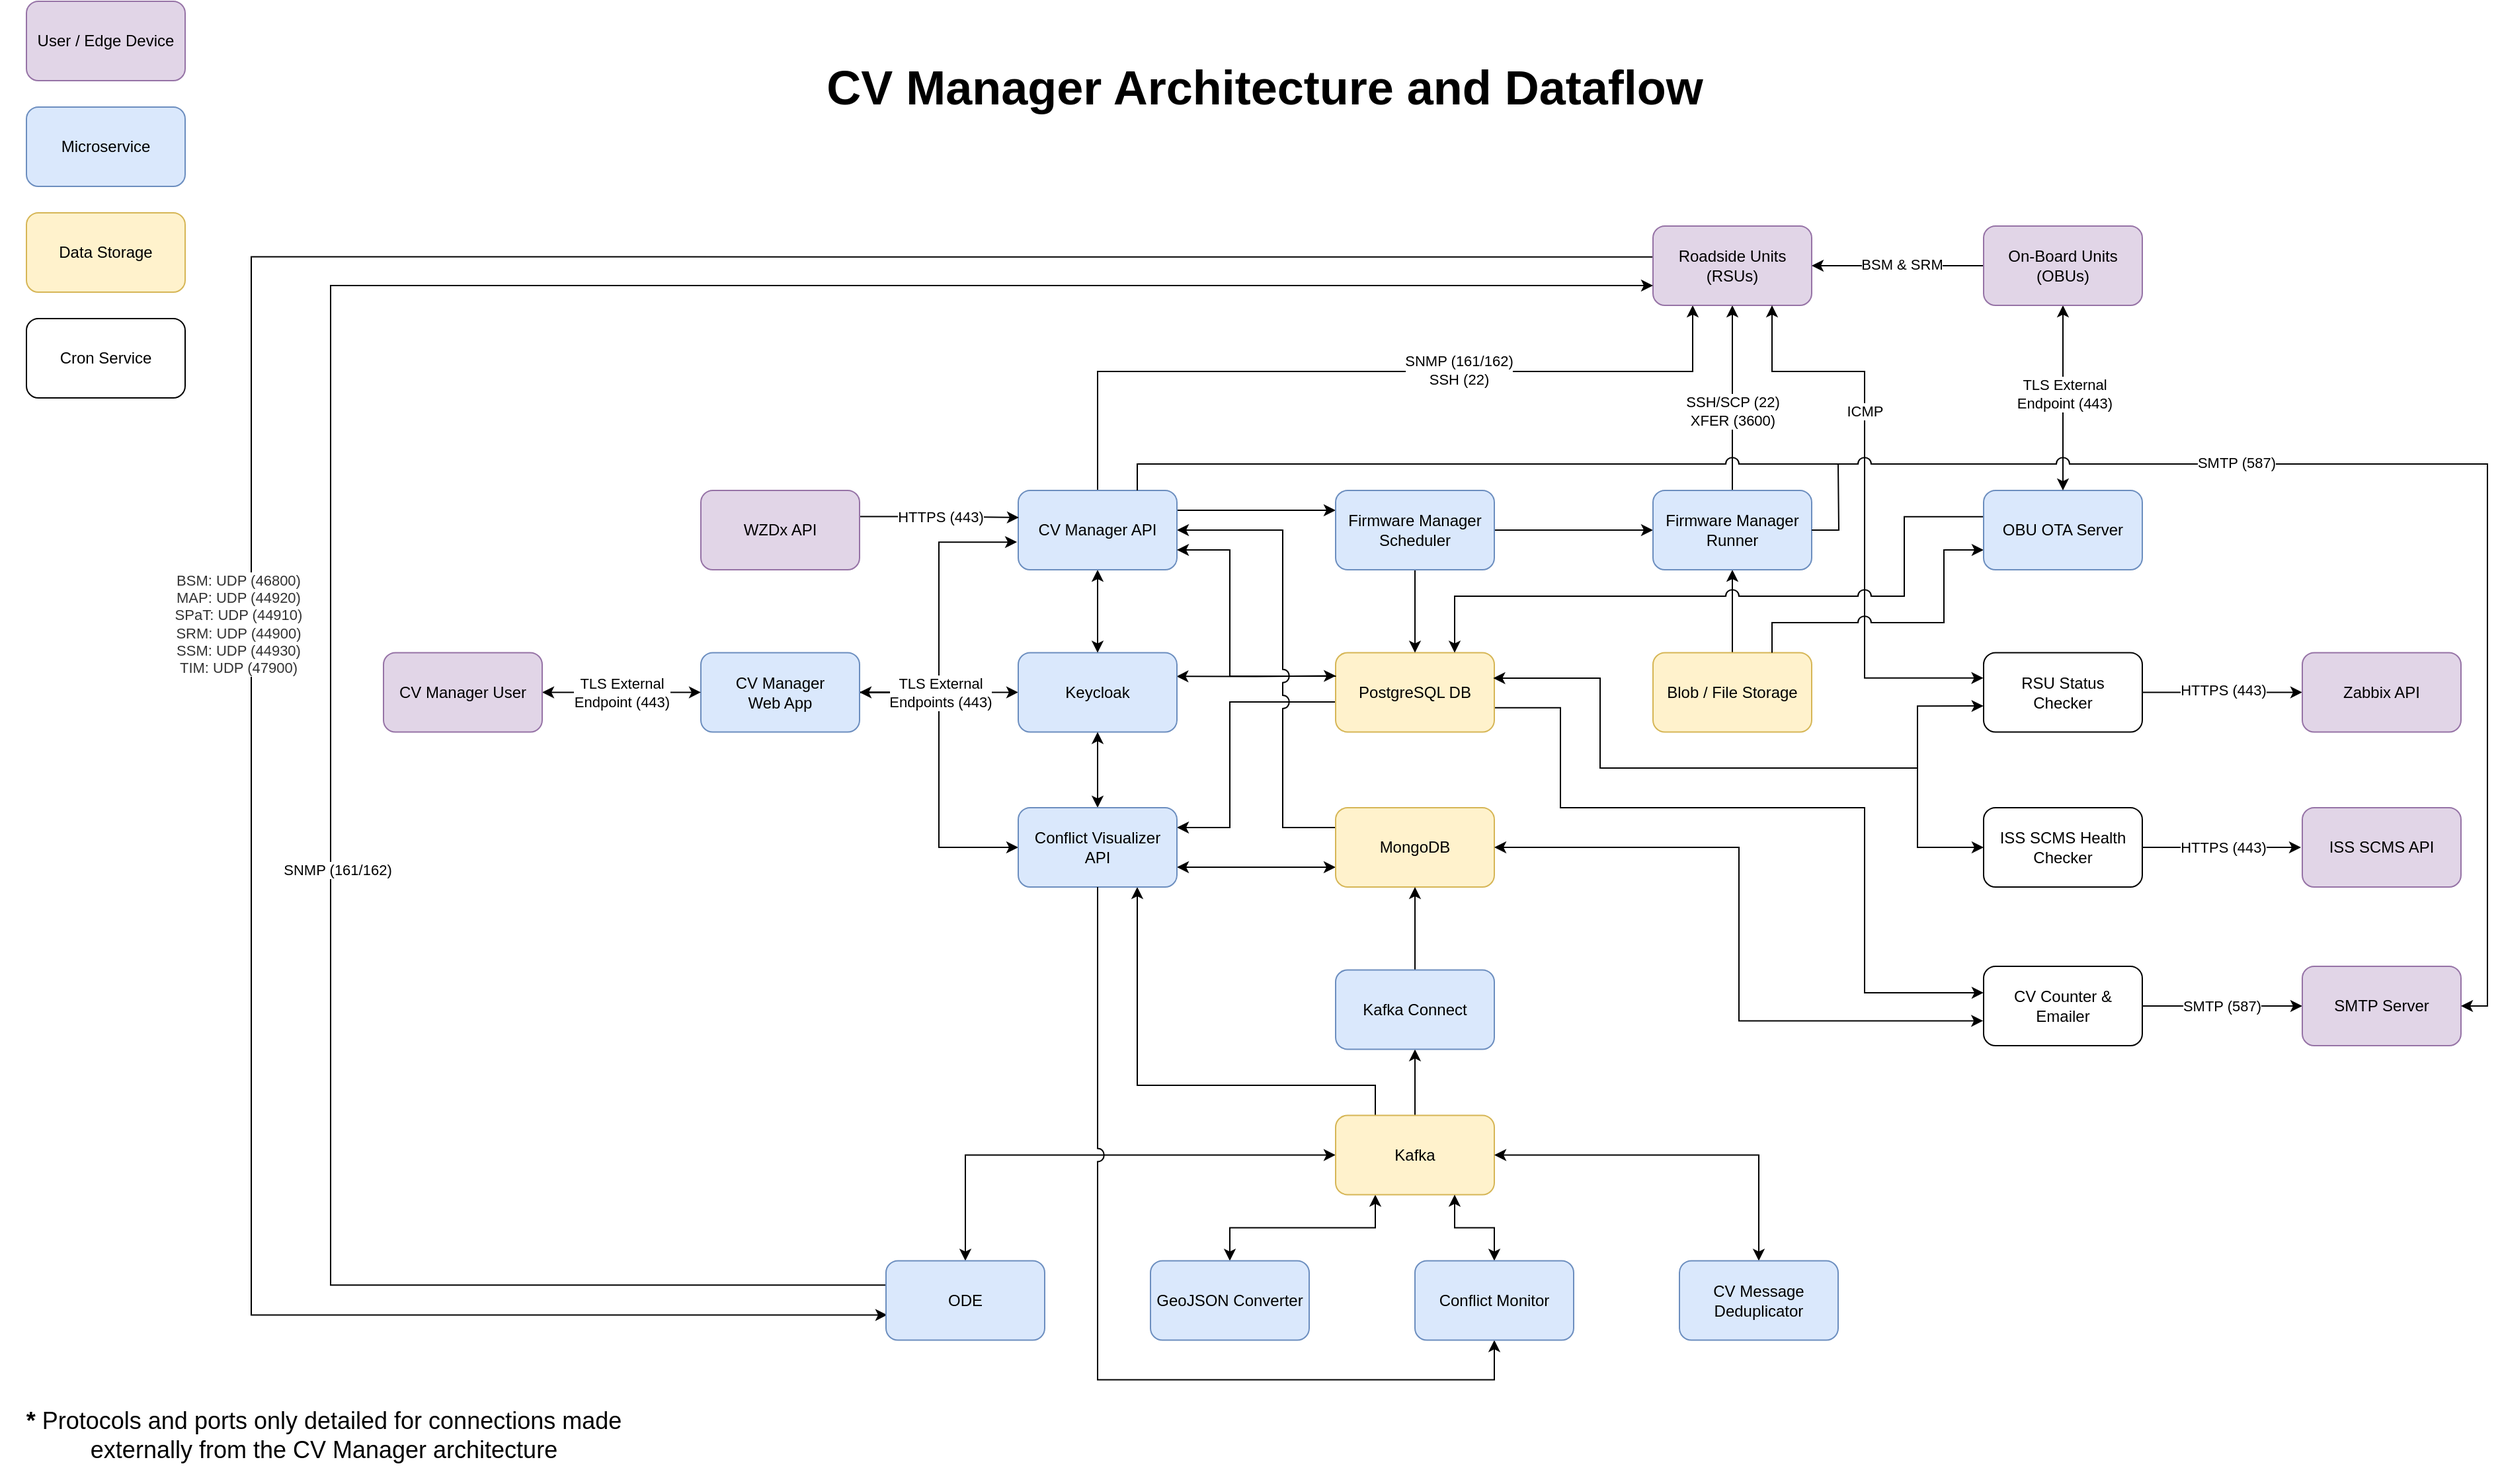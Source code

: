 <mxfile version="24.8.4">
  <diagram id="C5RBs43oDa-KdzZeNtuy" name="Page-1">
    <mxGraphModel dx="2009" dy="1281" grid="1" gridSize="10" guides="1" tooltips="1" connect="1" arrows="1" fold="1" page="1" pageScale="1" pageWidth="827" pageHeight="1169" math="0" shadow="0">
      <root>
        <mxCell id="WIyWlLk6GJQsqaUBKTNV-0" />
        <mxCell id="WIyWlLk6GJQsqaUBKTNV-1" parent="WIyWlLk6GJQsqaUBKTNV-0" />
        <mxCell id="ONZSr_W5btkvEp7k7fHP-24" style="edgeStyle=orthogonalEdgeStyle;rounded=0;orthogonalLoop=1;jettySize=auto;html=1;exitX=1;exitY=0.25;exitDx=0;exitDy=0;endArrow=none;endFill=0;jumpStyle=none;startArrow=classic;startFill=1;" parent="WIyWlLk6GJQsqaUBKTNV-1" source="JV4BwhDXAtdapII2j0i4-8" edge="1">
          <mxGeometry relative="1" as="geometry">
            <mxPoint x="1030" y="570" as="targetPoint" />
            <Array as="points">
              <mxPoint x="950" y="665" />
              <mxPoint x="950" y="570" />
            </Array>
          </mxGeometry>
        </mxCell>
        <mxCell id="ONZSr_W5btkvEp7k7fHP-5" style="edgeStyle=orthogonalEdgeStyle;rounded=0;orthogonalLoop=1;jettySize=auto;html=1;exitX=1;exitY=0.5;exitDx=0;exitDy=0;entryX=-0.008;entryY=0.651;entryDx=0;entryDy=0;entryPerimeter=0;" parent="WIyWlLk6GJQsqaUBKTNV-1" source="WIyWlLk6GJQsqaUBKTNV-3" target="JV4BwhDXAtdapII2j0i4-2" edge="1">
          <mxGeometry relative="1" as="geometry" />
        </mxCell>
        <mxCell id="ONZSr_W5btkvEp7k7fHP-6" style="edgeStyle=orthogonalEdgeStyle;rounded=0;orthogonalLoop=1;jettySize=auto;html=1;exitX=1;exitY=0.5;exitDx=0;exitDy=0;entryX=0;entryY=0.5;entryDx=0;entryDy=0;" parent="WIyWlLk6GJQsqaUBKTNV-1" source="WIyWlLk6GJQsqaUBKTNV-3" target="JV4BwhDXAtdapII2j0i4-0" edge="1">
          <mxGeometry relative="1" as="geometry" />
        </mxCell>
        <mxCell id="ONZSr_W5btkvEp7k7fHP-7" style="edgeStyle=orthogonalEdgeStyle;rounded=0;orthogonalLoop=1;jettySize=auto;html=1;exitX=1;exitY=0.5;exitDx=0;exitDy=0;entryX=0;entryY=0.5;entryDx=0;entryDy=0;startArrow=classic;startFill=1;" parent="WIyWlLk6GJQsqaUBKTNV-1" source="WIyWlLk6GJQsqaUBKTNV-3" target="JV4BwhDXAtdapII2j0i4-8" edge="1">
          <mxGeometry relative="1" as="geometry" />
        </mxCell>
        <mxCell id="ONZSr_W5btkvEp7k7fHP-40" value="TLS External&lt;br&gt;Endpoints (443)" style="edgeLabel;html=1;align=center;verticalAlign=middle;resizable=0;points=[];" parent="ONZSr_W5btkvEp7k7fHP-7" vertex="1" connectable="0">
          <mxGeometry x="-0.736" y="-2" relative="1" as="geometry">
            <mxPoint x="29" y="-2" as="offset" />
          </mxGeometry>
        </mxCell>
        <mxCell id="WIyWlLk6GJQsqaUBKTNV-3" value="CV Manager&lt;br&gt;Web App" style="rounded=1;whiteSpace=wrap;html=1;fontSize=12;glass=0;strokeWidth=1;shadow=0;fillColor=#dae8fc;strokeColor=#6c8ebf;" parent="WIyWlLk6GJQsqaUBKTNV-1" vertex="1">
          <mxGeometry x="550" y="532.73" width="120" height="60" as="geometry" />
        </mxCell>
        <mxCell id="ONZSr_W5btkvEp7k7fHP-15" style="edgeStyle=orthogonalEdgeStyle;rounded=0;orthogonalLoop=1;jettySize=auto;html=1;exitX=0.997;exitY=0.299;exitDx=0;exitDy=0;startArrow=classic;startFill=1;entryX=0.001;entryY=0.292;entryDx=0;entryDy=0;exitPerimeter=0;entryPerimeter=0;" parent="WIyWlLk6GJQsqaUBKTNV-1" source="JV4BwhDXAtdapII2j0i4-0" target="JV4BwhDXAtdapII2j0i4-4" edge="1">
          <mxGeometry relative="1" as="geometry" />
        </mxCell>
        <mxCell id="JV4BwhDXAtdapII2j0i4-0" value="Keycloak" style="rounded=1;whiteSpace=wrap;html=1;fontSize=12;glass=0;strokeWidth=1;shadow=0;fillColor=#dae8fc;strokeColor=#6c8ebf;" parent="WIyWlLk6GJQsqaUBKTNV-1" vertex="1">
          <mxGeometry x="790" y="532.73" width="120" height="60" as="geometry" />
        </mxCell>
        <mxCell id="JV4BwhDXAtdapII2j0i4-72" style="edgeStyle=orthogonalEdgeStyle;rounded=0;orthogonalLoop=1;jettySize=auto;html=1;exitX=0.5;exitY=0;exitDx=0;exitDy=0;" parent="WIyWlLk6GJQsqaUBKTNV-1" source="JV4BwhDXAtdapII2j0i4-2" edge="1">
          <mxGeometry relative="1" as="geometry">
            <Array as="points">
              <mxPoint x="850" y="320" />
              <mxPoint x="1300" y="320" />
              <mxPoint x="1300" y="270" />
            </Array>
            <mxPoint x="850" y="400" as="sourcePoint" />
            <mxPoint x="1300" y="270" as="targetPoint" />
          </mxGeometry>
        </mxCell>
        <mxCell id="JV4BwhDXAtdapII2j0i4-76" value="SNMP (161/162)&lt;br&gt;SSH (22)" style="edgeLabel;html=1;align=center;verticalAlign=middle;resizable=0;points=[];" parent="JV4BwhDXAtdapII2j0i4-72" vertex="1" connectable="0">
          <mxGeometry x="0.229" y="1" relative="1" as="geometry">
            <mxPoint as="offset" />
          </mxGeometry>
        </mxCell>
        <mxCell id="ONZSr_W5btkvEp7k7fHP-11" style="edgeStyle=orthogonalEdgeStyle;rounded=0;orthogonalLoop=1;jettySize=auto;html=1;exitX=0.5;exitY=1;exitDx=0;exitDy=0;entryX=0.5;entryY=0;entryDx=0;entryDy=0;startArrow=classic;startFill=1;endArrow=classic;endFill=1;" parent="WIyWlLk6GJQsqaUBKTNV-1" source="JV4BwhDXAtdapII2j0i4-2" target="JV4BwhDXAtdapII2j0i4-0" edge="1">
          <mxGeometry relative="1" as="geometry" />
        </mxCell>
        <mxCell id="ONZSr_W5btkvEp7k7fHP-13" style="edgeStyle=orthogonalEdgeStyle;rounded=0;orthogonalLoop=1;jettySize=auto;html=1;exitX=1;exitY=0.25;exitDx=0;exitDy=0;entryX=0;entryY=0.25;entryDx=0;entryDy=0;" parent="WIyWlLk6GJQsqaUBKTNV-1" source="JV4BwhDXAtdapII2j0i4-2" target="JV4BwhDXAtdapII2j0i4-13" edge="1">
          <mxGeometry relative="1" as="geometry" />
        </mxCell>
        <mxCell id="ONZSr_W5btkvEp7k7fHP-23" style="edgeStyle=orthogonalEdgeStyle;rounded=0;orthogonalLoop=1;jettySize=auto;html=1;exitX=1;exitY=0.5;exitDx=0;exitDy=0;entryX=0;entryY=0.25;entryDx=0;entryDy=0;jumpStyle=arc;jumpSize=10;startArrow=classic;startFill=1;endArrow=none;endFill=0;" parent="WIyWlLk6GJQsqaUBKTNV-1" source="JV4BwhDXAtdapII2j0i4-2" target="JV4BwhDXAtdapII2j0i4-23" edge="1">
          <mxGeometry relative="1" as="geometry">
            <Array as="points">
              <mxPoint x="990" y="440" />
              <mxPoint x="990" y="665" />
            </Array>
          </mxGeometry>
        </mxCell>
        <mxCell id="JV4BwhDXAtdapII2j0i4-2" value="CV Manager API" style="rounded=1;whiteSpace=wrap;html=1;fontSize=12;glass=0;strokeWidth=1;shadow=0;fillColor=#dae8fc;strokeColor=#6c8ebf;" parent="WIyWlLk6GJQsqaUBKTNV-1" vertex="1">
          <mxGeometry x="790" y="410" width="120" height="60" as="geometry" />
        </mxCell>
        <mxCell id="ONZSr_W5btkvEp7k7fHP-31" style="edgeStyle=orthogonalEdgeStyle;rounded=0;orthogonalLoop=1;jettySize=auto;html=1;exitX=1.003;exitY=0.695;exitDx=0;exitDy=0;entryX=0;entryY=0.333;entryDx=0;entryDy=0;endArrow=classic;endFill=1;startArrow=none;startFill=0;exitPerimeter=0;entryPerimeter=0;" parent="WIyWlLk6GJQsqaUBKTNV-1" source="JV4BwhDXAtdapII2j0i4-4" target="JV4BwhDXAtdapII2j0i4-45" edge="1">
          <mxGeometry relative="1" as="geometry">
            <mxPoint x="1270" y="690" as="targetPoint" />
            <Array as="points">
              <mxPoint x="1200" y="574" />
              <mxPoint x="1200" y="650" />
              <mxPoint x="1430" y="650" />
              <mxPoint x="1430" y="790" />
            </Array>
          </mxGeometry>
        </mxCell>
        <mxCell id="JV4BwhDXAtdapII2j0i4-4" value="PostgreSQL DB" style="rounded=1;whiteSpace=wrap;html=1;fontSize=12;glass=0;strokeWidth=1;shadow=0;fillColor=#fff2cc;strokeColor=#d6b656;" parent="WIyWlLk6GJQsqaUBKTNV-1" vertex="1">
          <mxGeometry x="1030" y="532.73" width="120" height="60" as="geometry" />
        </mxCell>
        <mxCell id="ONZSr_W5btkvEp7k7fHP-12" style="edgeStyle=orthogonalEdgeStyle;rounded=0;orthogonalLoop=1;jettySize=auto;html=1;exitX=0.5;exitY=0;exitDx=0;exitDy=0;entryX=0.5;entryY=1;entryDx=0;entryDy=0;startArrow=classic;startFill=1;endArrow=classic;endFill=1;" parent="WIyWlLk6GJQsqaUBKTNV-1" source="JV4BwhDXAtdapII2j0i4-8" target="JV4BwhDXAtdapII2j0i4-0" edge="1">
          <mxGeometry relative="1" as="geometry" />
        </mxCell>
        <mxCell id="ONZSr_W5btkvEp7k7fHP-18" style="edgeStyle=orthogonalEdgeStyle;rounded=0;orthogonalLoop=1;jettySize=auto;html=1;exitX=1;exitY=0.75;exitDx=0;exitDy=0;entryX=0;entryY=0.75;entryDx=0;entryDy=0;startArrow=classic;startFill=1;" parent="WIyWlLk6GJQsqaUBKTNV-1" source="JV4BwhDXAtdapII2j0i4-8" target="JV4BwhDXAtdapII2j0i4-23" edge="1">
          <mxGeometry relative="1" as="geometry" />
        </mxCell>
        <mxCell id="ONZSr_W5btkvEp7k7fHP-26" style="edgeStyle=orthogonalEdgeStyle;rounded=0;orthogonalLoop=1;jettySize=auto;html=1;exitX=0.75;exitY=1;exitDx=0;exitDy=0;entryX=0.25;entryY=0;entryDx=0;entryDy=0;startArrow=classic;startFill=1;endArrow=none;endFill=0;" parent="WIyWlLk6GJQsqaUBKTNV-1" source="JV4BwhDXAtdapII2j0i4-8" target="JV4BwhDXAtdapII2j0i4-98" edge="1">
          <mxGeometry relative="1" as="geometry">
            <Array as="points">
              <mxPoint x="880" y="860" />
              <mxPoint x="1060" y="860" />
            </Array>
          </mxGeometry>
        </mxCell>
        <mxCell id="JV4BwhDXAtdapII2j0i4-8" value="Conflict Visualizer&lt;br&gt;API" style="rounded=1;whiteSpace=wrap;html=1;fontSize=12;glass=0;strokeWidth=1;shadow=0;fillColor=#dae8fc;strokeColor=#6c8ebf;" parent="WIyWlLk6GJQsqaUBKTNV-1" vertex="1">
          <mxGeometry x="790" y="650" width="120" height="60" as="geometry" />
        </mxCell>
        <mxCell id="JV4BwhDXAtdapII2j0i4-67" style="edgeStyle=orthogonalEdgeStyle;rounded=0;orthogonalLoop=1;jettySize=auto;html=1;exitX=1;exitY=0.5;exitDx=0;exitDy=0;entryX=0;entryY=0.5;entryDx=0;entryDy=0;" parent="WIyWlLk6GJQsqaUBKTNV-1" source="JV4BwhDXAtdapII2j0i4-13" target="JV4BwhDXAtdapII2j0i4-14" edge="1">
          <mxGeometry relative="1" as="geometry" />
        </mxCell>
        <mxCell id="ONZSr_W5btkvEp7k7fHP-14" style="edgeStyle=orthogonalEdgeStyle;rounded=0;orthogonalLoop=1;jettySize=auto;html=1;exitX=0.5;exitY=1;exitDx=0;exitDy=0;entryX=0.5;entryY=0;entryDx=0;entryDy=0;" parent="WIyWlLk6GJQsqaUBKTNV-1" source="JV4BwhDXAtdapII2j0i4-13" target="JV4BwhDXAtdapII2j0i4-4" edge="1">
          <mxGeometry relative="1" as="geometry" />
        </mxCell>
        <mxCell id="JV4BwhDXAtdapII2j0i4-13" value="Firmware Manager Scheduler" style="rounded=1;whiteSpace=wrap;html=1;fontSize=12;glass=0;strokeWidth=1;shadow=0;fillColor=#dae8fc;strokeColor=#6c8ebf;" parent="WIyWlLk6GJQsqaUBKTNV-1" vertex="1">
          <mxGeometry x="1030" y="410" width="120" height="60" as="geometry" />
        </mxCell>
        <mxCell id="JV4BwhDXAtdapII2j0i4-71" style="edgeStyle=orthogonalEdgeStyle;rounded=0;orthogonalLoop=1;jettySize=auto;html=1;exitX=0.5;exitY=0;exitDx=0;exitDy=0;entryX=0.5;entryY=1;entryDx=0;entryDy=0;" parent="WIyWlLk6GJQsqaUBKTNV-1" source="JV4BwhDXAtdapII2j0i4-14" target="JV4BwhDXAtdapII2j0i4-17" edge="1">
          <mxGeometry relative="1" as="geometry">
            <Array as="points" />
          </mxGeometry>
        </mxCell>
        <mxCell id="JV4BwhDXAtdapII2j0i4-77" value="SSH/SCP (22)&lt;br&gt;XFER (3600)" style="edgeLabel;html=1;align=center;verticalAlign=middle;resizable=0;points=[];" parent="JV4BwhDXAtdapII2j0i4-71" vertex="1" connectable="0">
          <mxGeometry x="0.53" relative="1" as="geometry">
            <mxPoint y="47" as="offset" />
          </mxGeometry>
        </mxCell>
        <mxCell id="ONZSr_W5btkvEp7k7fHP-38" style="edgeStyle=orthogonalEdgeStyle;rounded=0;orthogonalLoop=1;jettySize=auto;html=1;exitX=0.5;exitY=1;exitDx=0;exitDy=0;entryX=0.5;entryY=0;entryDx=0;entryDy=0;startArrow=classic;startFill=1;endArrow=none;endFill=0;" parent="WIyWlLk6GJQsqaUBKTNV-1" source="JV4BwhDXAtdapII2j0i4-14" target="JV4BwhDXAtdapII2j0i4-19" edge="1">
          <mxGeometry relative="1" as="geometry" />
        </mxCell>
        <mxCell id="JV4BwhDXAtdapII2j0i4-14" value="Firmware Manager Runner" style="rounded=1;whiteSpace=wrap;html=1;fontSize=12;glass=0;strokeWidth=1;shadow=0;fillColor=#dae8fc;strokeColor=#6c8ebf;" parent="WIyWlLk6GJQsqaUBKTNV-1" vertex="1">
          <mxGeometry x="1270" y="410" width="120" height="60" as="geometry" />
        </mxCell>
        <mxCell id="JV4BwhDXAtdapII2j0i4-117" style="edgeStyle=orthogonalEdgeStyle;rounded=0;orthogonalLoop=1;jettySize=auto;html=1;exitX=0.003;exitY=0.389;exitDx=0;exitDy=0;entryX=0.008;entryY=0.683;entryDx=0;entryDy=0;exitPerimeter=0;entryPerimeter=0;" parent="WIyWlLk6GJQsqaUBKTNV-1" source="JV4BwhDXAtdapII2j0i4-17" target="JV4BwhDXAtdapII2j0i4-96" edge="1">
          <mxGeometry relative="1" as="geometry">
            <Array as="points">
              <mxPoint x="210" y="233" />
              <mxPoint x="210" y="1034" />
            </Array>
          </mxGeometry>
        </mxCell>
        <mxCell id="JV4BwhDXAtdapII2j0i4-118" value="&lt;span data-lucid-content=&quot;{&amp;quot;t&amp;quot;:&amp;quot;BSM: UDP/46800 MAP: UDP/44920 SPaT: UDP/44910 SRM: UDP/44900 SSM: UDP/44930 TIM: UDP/47900&amp;quot;,&amp;quot;m&amp;quot;:[{&amp;quot;s&amp;quot;:0,&amp;quot;n&amp;quot;:&amp;quot;a&amp;quot;,&amp;quot;v&amp;quot;:&amp;quot;center&amp;quot;},{&amp;quot;s&amp;quot;:0,&amp;quot;n&amp;quot;:&amp;quot;c&amp;quot;,&amp;quot;v&amp;quot;:&amp;quot;333333ff&amp;quot;,&amp;quot;e&amp;quot;:90}]}&quot; data-lucid-type=&quot;application/vnd.lucid.text&quot;&gt;&lt;span style=&quot;color:#333333;&quot;&gt;BSM: UDP (46800)&lt;br&gt;MAP: UDP (44920)&lt;br&gt;SPaT: UDP (44910)&lt;br&gt;SRM: UDP (44900)&lt;br&gt;SSM: UDP (44930)&lt;br&gt;TIM: UDP (47900)&lt;/span&gt;&lt;/span&gt;" style="edgeLabel;html=1;align=center;verticalAlign=middle;resizable=0;points=[];" parent="JV4BwhDXAtdapII2j0i4-117" vertex="1" connectable="0">
          <mxGeometry x="0.381" y="-4" relative="1" as="geometry">
            <mxPoint x="-6" y="-279" as="offset" />
          </mxGeometry>
        </mxCell>
        <mxCell id="JV4BwhDXAtdapII2j0i4-17" value="Roadside Units (RSUs)" style="rounded=1;whiteSpace=wrap;html=1;fontSize=12;glass=0;strokeWidth=1;shadow=0;fillColor=#e1d5e7;strokeColor=#9673a6;" parent="WIyWlLk6GJQsqaUBKTNV-1" vertex="1">
          <mxGeometry x="1270" y="210" width="120" height="60" as="geometry" />
        </mxCell>
        <mxCell id="JV4BwhDXAtdapII2j0i4-19" value="Blob / File Storage" style="rounded=1;whiteSpace=wrap;html=1;fontSize=12;glass=0;strokeWidth=1;shadow=0;fillColor=#fff2cc;strokeColor=#d6b656;" parent="WIyWlLk6GJQsqaUBKTNV-1" vertex="1">
          <mxGeometry x="1270" y="532.73" width="120" height="60" as="geometry" />
        </mxCell>
        <mxCell id="JV4BwhDXAtdapII2j0i4-23" value="MongoDB" style="rounded=1;whiteSpace=wrap;html=1;fontSize=12;glass=0;strokeWidth=1;shadow=0;fillColor=#fff2cc;strokeColor=#d6b656;" parent="WIyWlLk6GJQsqaUBKTNV-1" vertex="1">
          <mxGeometry x="1030" y="650" width="120" height="60" as="geometry" />
        </mxCell>
        <mxCell id="ONZSr_W5btkvEp7k7fHP-2" style="edgeStyle=orthogonalEdgeStyle;rounded=0;orthogonalLoop=1;jettySize=auto;html=1;exitX=1;exitY=0.5;exitDx=0;exitDy=0;entryX=0;entryY=0.5;entryDx=0;entryDy=0;startArrow=classic;startFill=1;endArrow=classic;endFill=1;" parent="WIyWlLk6GJQsqaUBKTNV-1" source="JV4BwhDXAtdapII2j0i4-26" target="WIyWlLk6GJQsqaUBKTNV-3" edge="1">
          <mxGeometry relative="1" as="geometry" />
        </mxCell>
        <mxCell id="ONZSr_W5btkvEp7k7fHP-3" value="TLS External&lt;br&gt;Endpoint (443)" style="edgeLabel;html=1;align=center;verticalAlign=middle;resizable=0;points=[];" parent="ONZSr_W5btkvEp7k7fHP-2" vertex="1" connectable="0">
          <mxGeometry x="0.033" y="-2" relative="1" as="geometry">
            <mxPoint x="-2" y="-2" as="offset" />
          </mxGeometry>
        </mxCell>
        <mxCell id="JV4BwhDXAtdapII2j0i4-26" value="CV Manager User" style="rounded=1;whiteSpace=wrap;html=1;fontSize=12;glass=0;strokeWidth=1;shadow=0;fillColor=#e1d5e7;strokeColor=#9673a6;" parent="WIyWlLk6GJQsqaUBKTNV-1" vertex="1">
          <mxGeometry x="310" y="532.73" width="120" height="60" as="geometry" />
        </mxCell>
        <mxCell id="JV4BwhDXAtdapII2j0i4-86" style="edgeStyle=orthogonalEdgeStyle;rounded=0;orthogonalLoop=1;jettySize=auto;html=1;exitX=1;exitY=0.5;exitDx=0;exitDy=0;entryX=0;entryY=0.5;entryDx=0;entryDy=0;" parent="WIyWlLk6GJQsqaUBKTNV-1" source="JV4BwhDXAtdapII2j0i4-43" target="JV4BwhDXAtdapII2j0i4-85" edge="1">
          <mxGeometry relative="1" as="geometry" />
        </mxCell>
        <mxCell id="JV4BwhDXAtdapII2j0i4-87" value="HTTPS (443)" style="edgeLabel;html=1;align=center;verticalAlign=middle;resizable=0;points=[];" parent="JV4BwhDXAtdapII2j0i4-86" vertex="1" connectable="0">
          <mxGeometry x="0.008" y="2" relative="1" as="geometry">
            <mxPoint as="offset" />
          </mxGeometry>
        </mxCell>
        <mxCell id="JV4BwhDXAtdapII2j0i4-88" style="edgeStyle=orthogonalEdgeStyle;rounded=0;orthogonalLoop=1;jettySize=auto;html=1;entryX=0.75;entryY=1;entryDx=0;entryDy=0;startArrow=classic;startFill=1;exitX=-0.002;exitY=0.32;exitDx=0;exitDy=0;exitPerimeter=0;" parent="WIyWlLk6GJQsqaUBKTNV-1" source="JV4BwhDXAtdapII2j0i4-43" target="JV4BwhDXAtdapII2j0i4-17" edge="1">
          <mxGeometry relative="1" as="geometry">
            <Array as="points">
              <mxPoint x="1430" y="552" />
              <mxPoint x="1430" y="320" />
              <mxPoint x="1360" y="320" />
            </Array>
            <mxPoint x="1470" y="574" as="sourcePoint" />
          </mxGeometry>
        </mxCell>
        <mxCell id="JV4BwhDXAtdapII2j0i4-94" value="ICMP" style="edgeLabel;html=1;align=center;verticalAlign=middle;resizable=0;points=[];" parent="JV4BwhDXAtdapII2j0i4-88" vertex="1" connectable="0">
          <mxGeometry x="-0.352" y="-5" relative="1" as="geometry">
            <mxPoint x="-5" y="-149" as="offset" />
          </mxGeometry>
        </mxCell>
        <mxCell id="ONZSr_W5btkvEp7k7fHP-32" style="edgeStyle=orthogonalEdgeStyle;rounded=0;orthogonalLoop=1;jettySize=auto;html=1;entryX=0.993;entryY=0.315;entryDx=0;entryDy=0;endArrow=classic;endFill=1;startArrow=classic;startFill=1;exitX=-0.001;exitY=0.672;exitDx=0;exitDy=0;exitPerimeter=0;entryPerimeter=0;" parent="WIyWlLk6GJQsqaUBKTNV-1" source="JV4BwhDXAtdapII2j0i4-43" target="JV4BwhDXAtdapII2j0i4-4" edge="1">
          <mxGeometry relative="1" as="geometry">
            <mxPoint x="1519" y="570" as="sourcePoint" />
            <Array as="points">
              <mxPoint x="1470" y="573" />
              <mxPoint x="1470" y="620" />
              <mxPoint x="1230" y="620" />
              <mxPoint x="1230" y="552" />
              <mxPoint x="1149" y="552" />
            </Array>
          </mxGeometry>
        </mxCell>
        <mxCell id="JV4BwhDXAtdapII2j0i4-43" value="RSU Status&lt;br&gt;Checker" style="rounded=1;whiteSpace=wrap;html=1;fontSize=12;glass=0;strokeWidth=1;shadow=0;" parent="WIyWlLk6GJQsqaUBKTNV-1" vertex="1">
          <mxGeometry x="1520" y="532.73" width="120" height="60" as="geometry" />
        </mxCell>
        <mxCell id="ONZSr_W5btkvEp7k7fHP-36" style="edgeStyle=orthogonalEdgeStyle;rounded=0;orthogonalLoop=1;jettySize=auto;html=1;exitX=0;exitY=0.75;exitDx=0;exitDy=0;entryX=0.75;entryY=0;entryDx=0;entryDy=0;jumpStyle=arc;jumpSize=10;startArrow=classic;startFill=1;endArrow=none;endFill=0;" parent="WIyWlLk6GJQsqaUBKTNV-1" source="JV4BwhDXAtdapII2j0i4-44" target="JV4BwhDXAtdapII2j0i4-19" edge="1">
          <mxGeometry relative="1" as="geometry">
            <Array as="points">
              <mxPoint x="1490" y="455" />
              <mxPoint x="1490" y="510" />
              <mxPoint x="1360" y="510" />
            </Array>
          </mxGeometry>
        </mxCell>
        <mxCell id="ONZSr_W5btkvEp7k7fHP-37" style="edgeStyle=orthogonalEdgeStyle;rounded=0;orthogonalLoop=1;jettySize=auto;html=1;entryX=0.75;entryY=0;entryDx=0;entryDy=0;jumpStyle=arc;jumpSize=10;exitX=0.007;exitY=0.332;exitDx=0;exitDy=0;exitPerimeter=0;" parent="WIyWlLk6GJQsqaUBKTNV-1" source="JV4BwhDXAtdapII2j0i4-44" target="JV4BwhDXAtdapII2j0i4-4" edge="1">
          <mxGeometry relative="1" as="geometry">
            <mxPoint x="1519" y="430" as="sourcePoint" />
            <Array as="points">
              <mxPoint x="1460" y="430" />
              <mxPoint x="1460" y="490" />
              <mxPoint x="1120" y="490" />
            </Array>
          </mxGeometry>
        </mxCell>
        <mxCell id="JV4BwhDXAtdapII2j0i4-44" value="OBU OTA Server" style="rounded=1;whiteSpace=wrap;html=1;fontSize=12;glass=0;strokeWidth=1;shadow=0;fillColor=#dae8fc;strokeColor=#6c8ebf;" parent="WIyWlLk6GJQsqaUBKTNV-1" vertex="1">
          <mxGeometry x="1520" y="410" width="120" height="60" as="geometry" />
        </mxCell>
        <mxCell id="JV4BwhDXAtdapII2j0i4-83" style="edgeStyle=orthogonalEdgeStyle;rounded=0;orthogonalLoop=1;jettySize=auto;html=1;exitX=1;exitY=0.5;exitDx=0;exitDy=0;entryX=0;entryY=0.5;entryDx=0;entryDy=0;" parent="WIyWlLk6GJQsqaUBKTNV-1" source="JV4BwhDXAtdapII2j0i4-45" target="JV4BwhDXAtdapII2j0i4-82" edge="1">
          <mxGeometry relative="1" as="geometry" />
        </mxCell>
        <mxCell id="JV4BwhDXAtdapII2j0i4-84" value="SMTP (587)" style="edgeLabel;html=1;align=center;verticalAlign=middle;resizable=0;points=[];" parent="JV4BwhDXAtdapII2j0i4-83" vertex="1" connectable="0">
          <mxGeometry x="-0.127" relative="1" as="geometry">
            <mxPoint x="7" as="offset" />
          </mxGeometry>
        </mxCell>
        <mxCell id="JV4BwhDXAtdapII2j0i4-45" value="CV Counter &amp;amp; Emailer" style="rounded=1;whiteSpace=wrap;html=1;fontSize=12;glass=0;strokeWidth=1;shadow=0;" parent="WIyWlLk6GJQsqaUBKTNV-1" vertex="1">
          <mxGeometry x="1520" y="770" width="120" height="60" as="geometry" />
        </mxCell>
        <mxCell id="JV4BwhDXAtdapII2j0i4-69" style="edgeStyle=orthogonalEdgeStyle;rounded=0;orthogonalLoop=1;jettySize=auto;html=1;exitX=0.5;exitY=1;exitDx=0;exitDy=0;entryX=0.5;entryY=0;entryDx=0;entryDy=0;startArrow=classic;startFill=1;" parent="WIyWlLk6GJQsqaUBKTNV-1" source="JV4BwhDXAtdapII2j0i4-49" target="JV4BwhDXAtdapII2j0i4-44" edge="1">
          <mxGeometry relative="1" as="geometry" />
        </mxCell>
        <mxCell id="JV4BwhDXAtdapII2j0i4-70" value="TLS External&lt;br&gt;Endpoint (443)" style="edgeLabel;html=1;align=center;verticalAlign=middle;resizable=0;points=[];" parent="JV4BwhDXAtdapII2j0i4-69" vertex="1" connectable="0">
          <mxGeometry x="-0.04" y="1" relative="1" as="geometry">
            <mxPoint as="offset" />
          </mxGeometry>
        </mxCell>
        <mxCell id="ONZSr_W5btkvEp7k7fHP-0" style="edgeStyle=orthogonalEdgeStyle;rounded=0;orthogonalLoop=1;jettySize=auto;html=1;exitX=0;exitY=0.5;exitDx=0;exitDy=0;entryX=1;entryY=0.5;entryDx=0;entryDy=0;" parent="WIyWlLk6GJQsqaUBKTNV-1" source="JV4BwhDXAtdapII2j0i4-49" target="JV4BwhDXAtdapII2j0i4-17" edge="1">
          <mxGeometry relative="1" as="geometry" />
        </mxCell>
        <mxCell id="ONZSr_W5btkvEp7k7fHP-1" value="BSM &amp;amp; SRM" style="edgeLabel;html=1;align=center;verticalAlign=middle;resizable=0;points=[];" parent="ONZSr_W5btkvEp7k7fHP-0" vertex="1" connectable="0">
          <mxGeometry x="0.196" relative="1" as="geometry">
            <mxPoint x="15" y="-1" as="offset" />
          </mxGeometry>
        </mxCell>
        <mxCell id="JV4BwhDXAtdapII2j0i4-49" value="On-Board Units (OBUs)" style="rounded=1;whiteSpace=wrap;html=1;fontSize=12;glass=0;strokeWidth=1;shadow=0;fillColor=#e1d5e7;strokeColor=#9673a6;" parent="WIyWlLk6GJQsqaUBKTNV-1" vertex="1">
          <mxGeometry x="1520" y="210" width="120" height="60" as="geometry" />
        </mxCell>
        <mxCell id="JV4BwhDXAtdapII2j0i4-50" value="User / Edge Device" style="rounded=1;whiteSpace=wrap;html=1;fontSize=12;glass=0;strokeWidth=1;shadow=0;fillColor=#e1d5e7;strokeColor=#9673a6;" parent="WIyWlLk6GJQsqaUBKTNV-1" vertex="1">
          <mxGeometry x="40" y="40" width="120" height="60" as="geometry" />
        </mxCell>
        <mxCell id="JV4BwhDXAtdapII2j0i4-51" value="Microservice" style="rounded=1;whiteSpace=wrap;html=1;fontSize=12;glass=0;strokeWidth=1;shadow=0;fillColor=#dae8fc;strokeColor=#6c8ebf;" parent="WIyWlLk6GJQsqaUBKTNV-1" vertex="1">
          <mxGeometry x="40" y="120" width="120" height="60" as="geometry" />
        </mxCell>
        <mxCell id="JV4BwhDXAtdapII2j0i4-52" value="Data Storage" style="rounded=1;whiteSpace=wrap;html=1;fontSize=12;glass=0;strokeWidth=1;shadow=0;fillColor=#fff2cc;strokeColor=#d6b656;" parent="WIyWlLk6GJQsqaUBKTNV-1" vertex="1">
          <mxGeometry x="40" y="200" width="120" height="60" as="geometry" />
        </mxCell>
        <mxCell id="JV4BwhDXAtdapII2j0i4-81" value="Cron Service" style="rounded=1;whiteSpace=wrap;html=1;fontSize=12;glass=0;strokeWidth=1;shadow=0;" parent="WIyWlLk6GJQsqaUBKTNV-1" vertex="1">
          <mxGeometry x="40" y="280" width="120" height="60" as="geometry" />
        </mxCell>
        <mxCell id="JV4BwhDXAtdapII2j0i4-82" value="SMTP Server" style="rounded=1;whiteSpace=wrap;html=1;fontSize=12;glass=0;strokeWidth=1;shadow=0;fillColor=#e1d5e7;strokeColor=#9673a6;" parent="WIyWlLk6GJQsqaUBKTNV-1" vertex="1">
          <mxGeometry x="1761" y="770" width="120" height="60" as="geometry" />
        </mxCell>
        <mxCell id="JV4BwhDXAtdapII2j0i4-85" value="Zabbix API" style="rounded=1;whiteSpace=wrap;html=1;fontSize=12;glass=0;strokeWidth=1;shadow=0;fillColor=#e1d5e7;strokeColor=#9673a6;" parent="WIyWlLk6GJQsqaUBKTNV-1" vertex="1">
          <mxGeometry x="1761" y="532.73" width="120" height="60" as="geometry" />
        </mxCell>
        <mxCell id="ONZSr_W5btkvEp7k7fHP-42" style="edgeStyle=orthogonalEdgeStyle;rounded=0;orthogonalLoop=1;jettySize=auto;html=1;exitX=0;exitY=0.5;exitDx=0;exitDy=0;endArrow=none;endFill=0;startArrow=classic;startFill=1;" parent="WIyWlLk6GJQsqaUBKTNV-1" source="JV4BwhDXAtdapII2j0i4-89" edge="1">
          <mxGeometry relative="1" as="geometry">
            <mxPoint x="1470" y="620" as="targetPoint" />
            <Array as="points">
              <mxPoint x="1470" y="680" />
              <mxPoint x="1470" y="620" />
            </Array>
          </mxGeometry>
        </mxCell>
        <mxCell id="ONZSr_W5btkvEp7k7fHP-43" style="edgeStyle=orthogonalEdgeStyle;rounded=0;orthogonalLoop=1;jettySize=auto;html=1;exitX=1;exitY=0.5;exitDx=0;exitDy=0;" parent="WIyWlLk6GJQsqaUBKTNV-1" source="JV4BwhDXAtdapII2j0i4-89" edge="1">
          <mxGeometry relative="1" as="geometry">
            <mxPoint x="1760" y="680" as="targetPoint" />
          </mxGeometry>
        </mxCell>
        <mxCell id="ONZSr_W5btkvEp7k7fHP-44" value="HTTPS (443)" style="edgeLabel;html=1;align=center;verticalAlign=middle;resizable=0;points=[];" parent="ONZSr_W5btkvEp7k7fHP-43" vertex="1" connectable="0">
          <mxGeometry x="-0.192" y="-1" relative="1" as="geometry">
            <mxPoint x="12" y="-1" as="offset" />
          </mxGeometry>
        </mxCell>
        <mxCell id="JV4BwhDXAtdapII2j0i4-89" value="ISS SCMS Health Checker" style="rounded=1;whiteSpace=wrap;html=1;fontSize=12;glass=0;strokeWidth=1;shadow=0;" parent="WIyWlLk6GJQsqaUBKTNV-1" vertex="1">
          <mxGeometry x="1520" y="650" width="120" height="60" as="geometry" />
        </mxCell>
        <mxCell id="JV4BwhDXAtdapII2j0i4-90" value="ISS SCMS API" style="rounded=1;whiteSpace=wrap;html=1;fontSize=12;glass=0;strokeWidth=1;shadow=0;fillColor=#e1d5e7;strokeColor=#9673a6;" parent="WIyWlLk6GJQsqaUBKTNV-1" vertex="1">
          <mxGeometry x="1761" y="650" width="120" height="60" as="geometry" />
        </mxCell>
        <mxCell id="JV4BwhDXAtdapII2j0i4-106" style="edgeStyle=orthogonalEdgeStyle;rounded=0;orthogonalLoop=1;jettySize=auto;html=1;exitX=0.5;exitY=0;exitDx=0;exitDy=0;entryX=0;entryY=0.5;entryDx=0;entryDy=0;startArrow=classic;startFill=1;" parent="WIyWlLk6GJQsqaUBKTNV-1" source="JV4BwhDXAtdapII2j0i4-96" target="JV4BwhDXAtdapII2j0i4-98" edge="1">
          <mxGeometry relative="1" as="geometry" />
        </mxCell>
        <mxCell id="JV4BwhDXAtdapII2j0i4-111" style="edgeStyle=orthogonalEdgeStyle;rounded=0;orthogonalLoop=1;jettySize=auto;html=1;exitX=0.006;exitY=0.306;exitDx=0;exitDy=0;entryX=0;entryY=0.75;entryDx=0;entryDy=0;startArrow=none;startFill=0;exitPerimeter=0;" parent="WIyWlLk6GJQsqaUBKTNV-1" source="JV4BwhDXAtdapII2j0i4-96" target="JV4BwhDXAtdapII2j0i4-17" edge="1">
          <mxGeometry relative="1" as="geometry">
            <Array as="points">
              <mxPoint x="270" y="1011" />
              <mxPoint x="270" y="255" />
            </Array>
          </mxGeometry>
        </mxCell>
        <mxCell id="JV4BwhDXAtdapII2j0i4-116" value="SNMP (161/162)" style="edgeLabel;html=1;align=center;verticalAlign=middle;resizable=0;points=[];" parent="JV4BwhDXAtdapII2j0i4-111" vertex="1" connectable="0">
          <mxGeometry x="-0.335" y="-3" relative="1" as="geometry">
            <mxPoint x="2" y="-11" as="offset" />
          </mxGeometry>
        </mxCell>
        <mxCell id="JV4BwhDXAtdapII2j0i4-96" value="ODE" style="rounded=1;whiteSpace=wrap;html=1;fontSize=12;glass=0;strokeWidth=1;shadow=0;fillColor=#dae8fc;strokeColor=#6c8ebf;" parent="WIyWlLk6GJQsqaUBKTNV-1" vertex="1">
          <mxGeometry x="690" y="992.73" width="120" height="60" as="geometry" />
        </mxCell>
        <mxCell id="JV4BwhDXAtdapII2j0i4-107" style="edgeStyle=orthogonalEdgeStyle;rounded=0;orthogonalLoop=1;jettySize=auto;html=1;exitX=0.5;exitY=0;exitDx=0;exitDy=0;entryX=0.25;entryY=1;entryDx=0;entryDy=0;startArrow=classic;startFill=1;" parent="WIyWlLk6GJQsqaUBKTNV-1" source="JV4BwhDXAtdapII2j0i4-97" target="JV4BwhDXAtdapII2j0i4-98" edge="1">
          <mxGeometry relative="1" as="geometry" />
        </mxCell>
        <mxCell id="JV4BwhDXAtdapII2j0i4-97" value="GeoJSON Converter" style="rounded=1;whiteSpace=wrap;html=1;fontSize=12;glass=0;strokeWidth=1;shadow=0;fillColor=#dae8fc;strokeColor=#6c8ebf;" parent="WIyWlLk6GJQsqaUBKTNV-1" vertex="1">
          <mxGeometry x="890" y="992.73" width="120" height="60" as="geometry" />
        </mxCell>
        <mxCell id="JV4BwhDXAtdapII2j0i4-113" style="edgeStyle=orthogonalEdgeStyle;rounded=0;orthogonalLoop=1;jettySize=auto;html=1;exitX=0.5;exitY=0;exitDx=0;exitDy=0;entryX=0.5;entryY=1;entryDx=0;entryDy=0;" parent="WIyWlLk6GJQsqaUBKTNV-1" source="JV4BwhDXAtdapII2j0i4-98" target="JV4BwhDXAtdapII2j0i4-100" edge="1">
          <mxGeometry relative="1" as="geometry" />
        </mxCell>
        <mxCell id="JV4BwhDXAtdapII2j0i4-98" value="Kafka" style="rounded=1;whiteSpace=wrap;html=1;fontSize=12;glass=0;strokeWidth=1;shadow=0;fillColor=#fff2cc;strokeColor=#d6b656;" parent="WIyWlLk6GJQsqaUBKTNV-1" vertex="1">
          <mxGeometry x="1030" y="882.73" width="120" height="60" as="geometry" />
        </mxCell>
        <mxCell id="JV4BwhDXAtdapII2j0i4-108" style="edgeStyle=orthogonalEdgeStyle;rounded=0;orthogonalLoop=1;jettySize=auto;html=1;exitX=0.5;exitY=0;exitDx=0;exitDy=0;entryX=0.75;entryY=1;entryDx=0;entryDy=0;startArrow=classic;startFill=1;" parent="WIyWlLk6GJQsqaUBKTNV-1" source="JV4BwhDXAtdapII2j0i4-99" target="JV4BwhDXAtdapII2j0i4-98" edge="1">
          <mxGeometry relative="1" as="geometry" />
        </mxCell>
        <mxCell id="JV4BwhDXAtdapII2j0i4-110" style="edgeStyle=orthogonalEdgeStyle;rounded=0;orthogonalLoop=1;jettySize=auto;html=1;exitX=0.5;exitY=1;exitDx=0;exitDy=0;entryX=0.5;entryY=1;entryDx=0;entryDy=0;startArrow=classic;startFill=1;endArrow=none;endFill=0;jumpStyle=arc;jumpSize=10;" parent="WIyWlLk6GJQsqaUBKTNV-1" source="JV4BwhDXAtdapII2j0i4-99" target="JV4BwhDXAtdapII2j0i4-8" edge="1">
          <mxGeometry relative="1" as="geometry">
            <Array as="points">
              <mxPoint x="1150" y="1082.73" />
              <mxPoint x="850" y="1082.73" />
            </Array>
          </mxGeometry>
        </mxCell>
        <mxCell id="JV4BwhDXAtdapII2j0i4-99" value="Conflict Monitor" style="rounded=1;whiteSpace=wrap;html=1;fontSize=12;glass=0;strokeWidth=1;shadow=0;fillColor=#dae8fc;strokeColor=#6c8ebf;" parent="WIyWlLk6GJQsqaUBKTNV-1" vertex="1">
          <mxGeometry x="1090" y="992.73" width="120" height="60" as="geometry" />
        </mxCell>
        <mxCell id="JV4BwhDXAtdapII2j0i4-102" style="edgeStyle=orthogonalEdgeStyle;rounded=0;orthogonalLoop=1;jettySize=auto;html=1;exitX=0.5;exitY=0;exitDx=0;exitDy=0;entryX=0.5;entryY=1;entryDx=0;entryDy=0;" parent="WIyWlLk6GJQsqaUBKTNV-1" source="JV4BwhDXAtdapII2j0i4-100" target="JV4BwhDXAtdapII2j0i4-23" edge="1">
          <mxGeometry relative="1" as="geometry" />
        </mxCell>
        <mxCell id="JV4BwhDXAtdapII2j0i4-100" value="Kafka Connect" style="rounded=1;whiteSpace=wrap;html=1;fontSize=12;glass=0;strokeWidth=1;shadow=0;fillColor=#dae8fc;strokeColor=#6c8ebf;" parent="WIyWlLk6GJQsqaUBKTNV-1" vertex="1">
          <mxGeometry x="1030" y="772.73" width="120" height="60" as="geometry" />
        </mxCell>
        <mxCell id="JV4BwhDXAtdapII2j0i4-109" style="edgeStyle=orthogonalEdgeStyle;rounded=0;orthogonalLoop=1;jettySize=auto;html=1;exitX=0.5;exitY=0;exitDx=0;exitDy=0;entryX=1;entryY=0.5;entryDx=0;entryDy=0;startArrow=classic;startFill=1;" parent="WIyWlLk6GJQsqaUBKTNV-1" source="JV4BwhDXAtdapII2j0i4-101" target="JV4BwhDXAtdapII2j0i4-98" edge="1">
          <mxGeometry relative="1" as="geometry" />
        </mxCell>
        <mxCell id="JV4BwhDXAtdapII2j0i4-101" value="CV Message &lt;br&gt;Deduplicator" style="rounded=1;whiteSpace=wrap;html=1;fontSize=12;glass=0;strokeWidth=1;shadow=0;fillColor=#dae8fc;strokeColor=#6c8ebf;" parent="WIyWlLk6GJQsqaUBKTNV-1" vertex="1">
          <mxGeometry x="1290" y="992.73" width="120" height="60" as="geometry" />
        </mxCell>
        <mxCell id="JV4BwhDXAtdapII2j0i4-119" value="&lt;b&gt;&lt;font style=&quot;font-size: 36px;&quot;&gt;CV Manager Architecture and Dataflow&lt;/font&gt;&lt;/b&gt;" style="text;html=1;align=center;verticalAlign=middle;whiteSpace=wrap;rounded=0;" parent="WIyWlLk6GJQsqaUBKTNV-1" vertex="1">
          <mxGeometry x="610" y="50" width="733" height="110" as="geometry" />
        </mxCell>
        <mxCell id="JV4BwhDXAtdapII2j0i4-120" value="&lt;font style=&quot;font-size: 18px;&quot;&gt;&lt;b&gt;*&lt;/b&gt; Protocols and ports only detailed for connections made externally from the CV Manager architecture&lt;/font&gt;" style="text;html=1;align=center;verticalAlign=middle;whiteSpace=wrap;rounded=0;" parent="WIyWlLk6GJQsqaUBKTNV-1" vertex="1">
          <mxGeometry x="20" y="1100" width="490" height="50" as="geometry" />
        </mxCell>
        <mxCell id="ONZSr_W5btkvEp7k7fHP-45" style="edgeStyle=orthogonalEdgeStyle;rounded=0;orthogonalLoop=1;jettySize=auto;html=1;exitX=0.998;exitY=0.329;exitDx=0;exitDy=0;entryX=0.004;entryY=0.341;entryDx=0;entryDy=0;exitPerimeter=0;entryPerimeter=0;" parent="WIyWlLk6GJQsqaUBKTNV-1" source="17-A_7S04tm9I5A4U_Sy-2" target="JV4BwhDXAtdapII2j0i4-2" edge="1">
          <mxGeometry relative="1" as="geometry" />
        </mxCell>
        <mxCell id="ONZSr_W5btkvEp7k7fHP-46" value="HTTPS (443)" style="edgeLabel;html=1;align=center;verticalAlign=middle;resizable=0;points=[];" parent="ONZSr_W5btkvEp7k7fHP-45" vertex="1" connectable="0">
          <mxGeometry x="-0.069" y="2" relative="1" as="geometry">
            <mxPoint x="4" y="2" as="offset" />
          </mxGeometry>
        </mxCell>
        <mxCell id="17-A_7S04tm9I5A4U_Sy-2" value="WZDx API" style="rounded=1;whiteSpace=wrap;html=1;fontSize=12;glass=0;strokeWidth=1;shadow=0;fillColor=#e1d5e7;strokeColor=#9673a6;" parent="WIyWlLk6GJQsqaUBKTNV-1" vertex="1">
          <mxGeometry x="550" y="410" width="120" height="60" as="geometry" />
        </mxCell>
        <mxCell id="ONZSr_W5btkvEp7k7fHP-29" style="edgeStyle=orthogonalEdgeStyle;rounded=0;orthogonalLoop=1;jettySize=auto;html=1;exitX=1;exitY=0.75;exitDx=0;exitDy=0;entryX=0.002;entryY=0.296;entryDx=0;entryDy=0;entryPerimeter=0;startArrow=classic;startFill=1;endArrow=none;endFill=0;" parent="WIyWlLk6GJQsqaUBKTNV-1" source="JV4BwhDXAtdapII2j0i4-2" target="JV4BwhDXAtdapII2j0i4-4" edge="1">
          <mxGeometry relative="1" as="geometry">
            <Array as="points">
              <mxPoint x="950" y="455" />
              <mxPoint x="950" y="551" />
            </Array>
          </mxGeometry>
        </mxCell>
        <mxCell id="ONZSr_W5btkvEp7k7fHP-35" style="edgeStyle=orthogonalEdgeStyle;rounded=0;orthogonalLoop=1;jettySize=auto;html=1;exitX=1;exitY=0.5;exitDx=0;exitDy=0;entryX=-0.003;entryY=0.687;entryDx=0;entryDy=0;entryPerimeter=0;jumpStyle=arc;jumpSize=10;startArrow=classic;startFill=1;" parent="WIyWlLk6GJQsqaUBKTNV-1" source="JV4BwhDXAtdapII2j0i4-23" target="JV4BwhDXAtdapII2j0i4-45" edge="1">
          <mxGeometry relative="1" as="geometry" />
        </mxCell>
        <mxCell id="yrYifjW2ioR5sa2zc9-z-0" style="edgeStyle=orthogonalEdgeStyle;rounded=0;orthogonalLoop=1;jettySize=auto;html=1;exitX=0.75;exitY=0;exitDx=0;exitDy=0;entryX=1;entryY=0.5;entryDx=0;entryDy=0;jumpStyle=arc;jumpSize=10;" edge="1" parent="WIyWlLk6GJQsqaUBKTNV-1" source="JV4BwhDXAtdapII2j0i4-2" target="JV4BwhDXAtdapII2j0i4-82">
          <mxGeometry relative="1" as="geometry" />
        </mxCell>
        <mxCell id="yrYifjW2ioR5sa2zc9-z-1" value="SMTP (587)" style="edgeLabel;html=1;align=center;verticalAlign=middle;resizable=0;points=[];" vertex="1" connectable="0" parent="yrYifjW2ioR5sa2zc9-z-0">
          <mxGeometry x="0.173" y="1" relative="1" as="geometry">
            <mxPoint x="-12" as="offset" />
          </mxGeometry>
        </mxCell>
        <mxCell id="yrYifjW2ioR5sa2zc9-z-3" style="edgeStyle=orthogonalEdgeStyle;rounded=0;orthogonalLoop=1;jettySize=auto;html=1;exitX=1;exitY=0.5;exitDx=0;exitDy=0;endArrow=none;endFill=0;" edge="1" parent="WIyWlLk6GJQsqaUBKTNV-1" source="JV4BwhDXAtdapII2j0i4-14">
          <mxGeometry relative="1" as="geometry">
            <mxPoint x="1410" y="390" as="targetPoint" />
          </mxGeometry>
        </mxCell>
      </root>
    </mxGraphModel>
  </diagram>
</mxfile>
